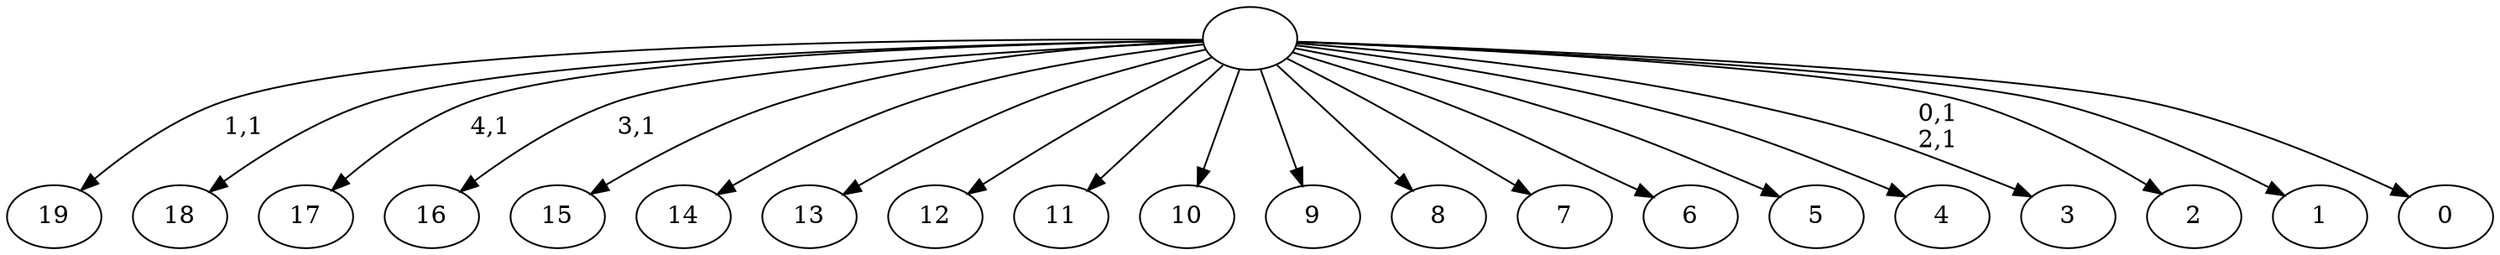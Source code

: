 digraph T {
	25 [label="19"]
	23 [label="18"]
	22 [label="17"]
	20 [label="16"]
	18 [label="15"]
	17 [label="14"]
	16 [label="13"]
	15 [label="12"]
	14 [label="11"]
	13 [label="10"]
	12 [label="9"]
	11 [label="8"]
	10 [label="7"]
	9 [label="6"]
	8 [label="5"]
	7 [label="4"]
	6 [label="3"]
	3 [label="2"]
	2 [label="1"]
	1 [label="0"]
	0 [label=""]
	0 -> 6 [label="0,1\n2,1"]
	0 -> 20 [label="3,1"]
	0 -> 22 [label="4,1"]
	0 -> 25 [label="1,1"]
	0 -> 23 [label=""]
	0 -> 18 [label=""]
	0 -> 17 [label=""]
	0 -> 16 [label=""]
	0 -> 15 [label=""]
	0 -> 14 [label=""]
	0 -> 13 [label=""]
	0 -> 12 [label=""]
	0 -> 11 [label=""]
	0 -> 10 [label=""]
	0 -> 9 [label=""]
	0 -> 8 [label=""]
	0 -> 7 [label=""]
	0 -> 3 [label=""]
	0 -> 2 [label=""]
	0 -> 1 [label=""]
}

